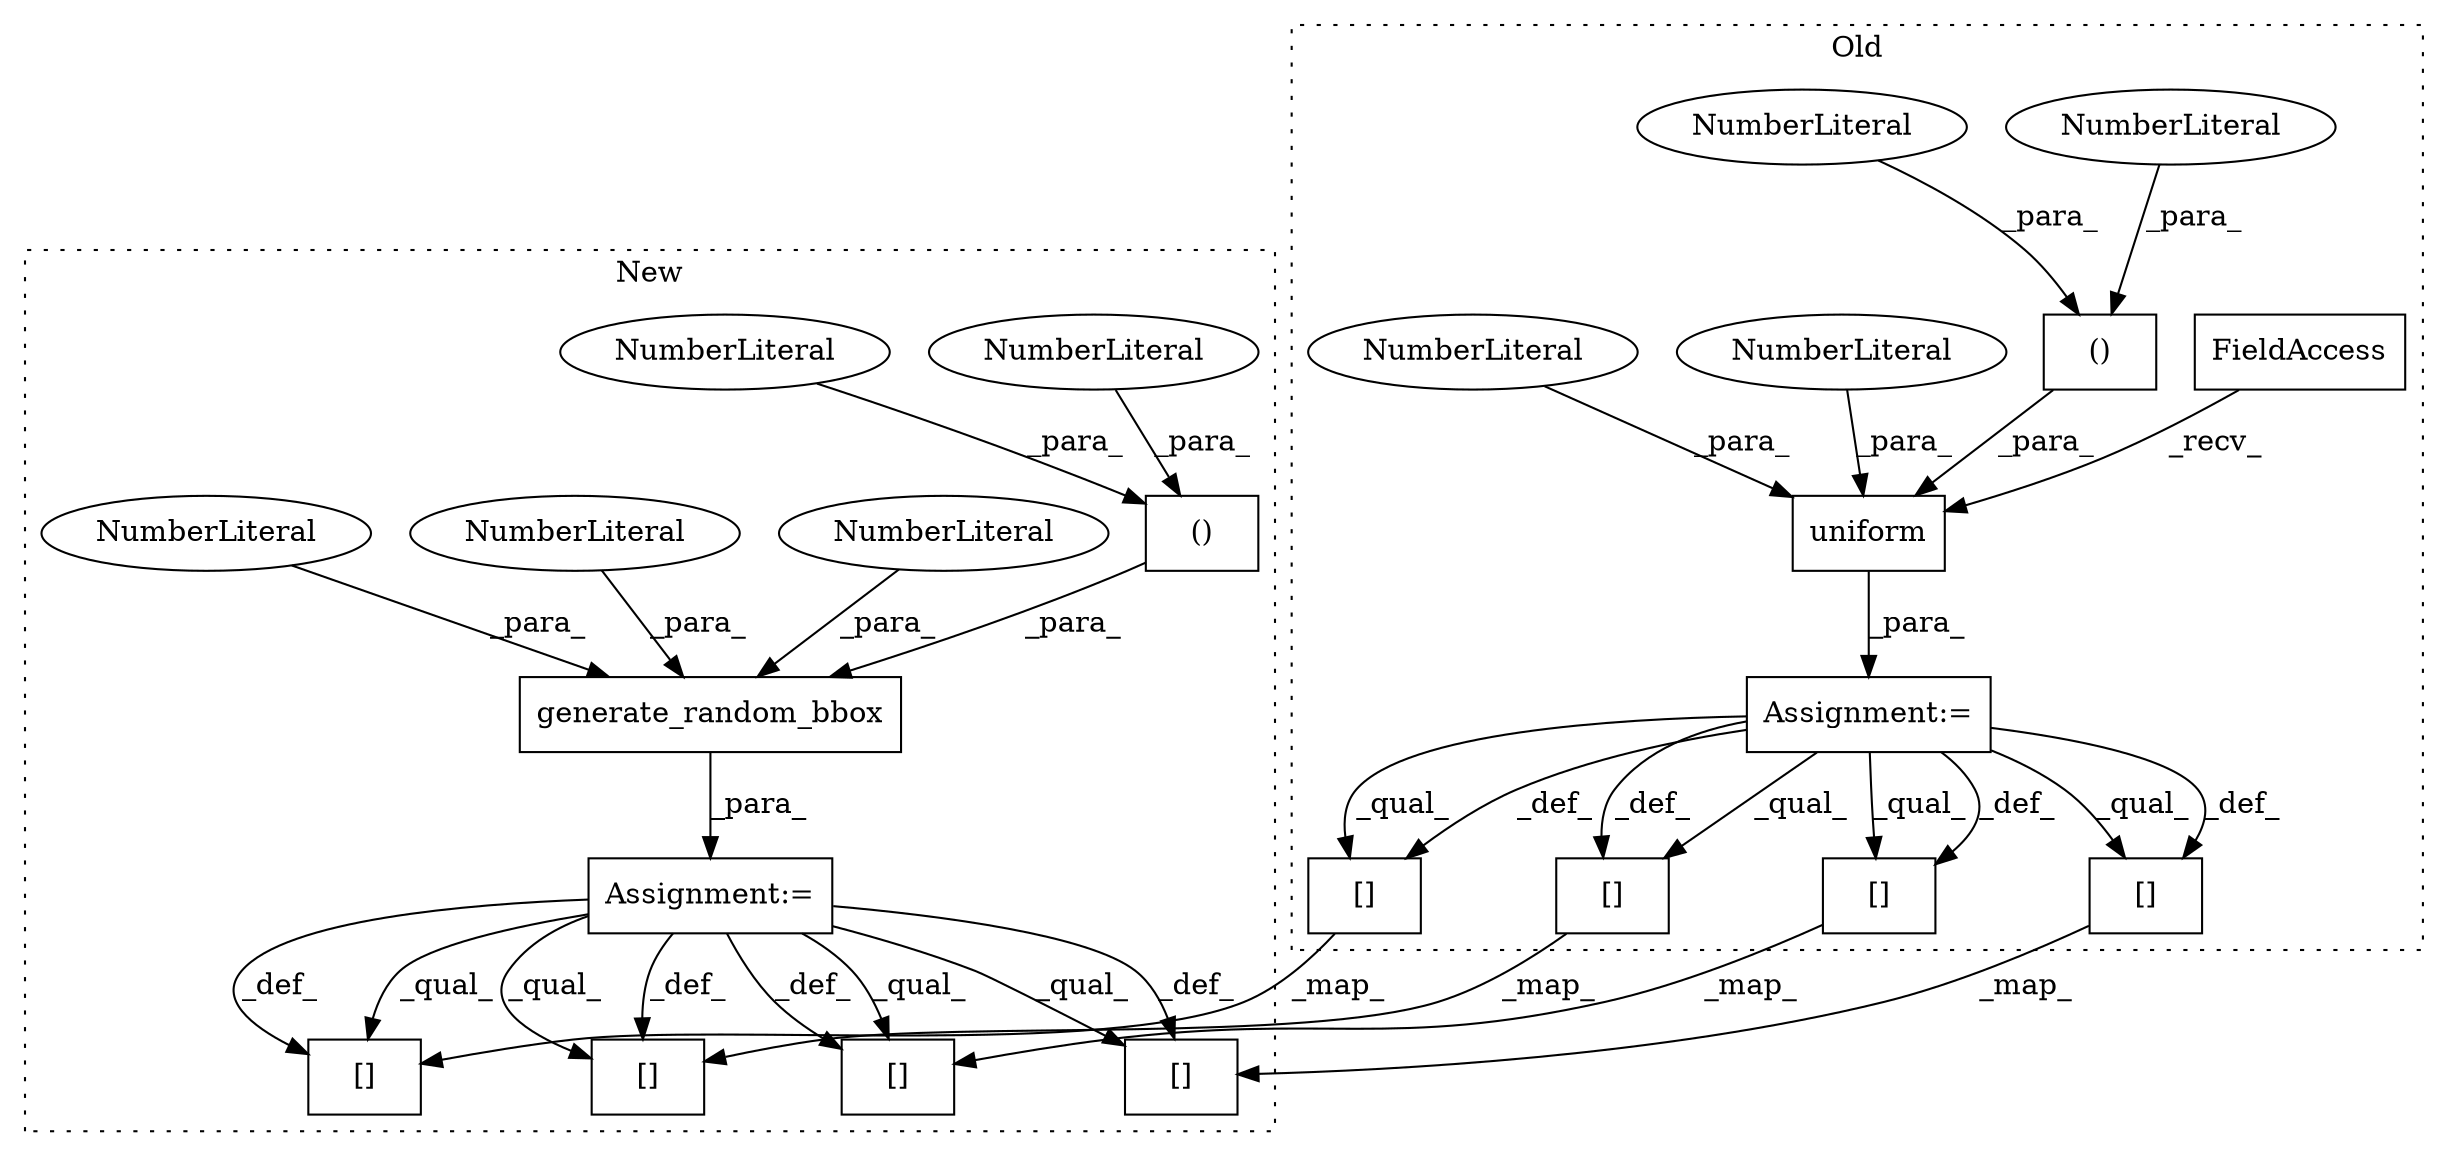 digraph G {
subgraph cluster0 {
1 [label="uniform" a="32" s="292,330" l="8,2" shape="box"];
3 [label="()" a="106" s="314" l="16" shape="box"];
7 [label="NumberLiteral" a="34" s="329" l="1" shape="ellipse"];
10 [label="FieldAccess" a="22" s="279" l="12" shape="box"];
12 [label="[]" a="2" s="626,675" l="19,2" shape="box"];
13 [label="NumberLiteral" a="34" s="314" l="2" shape="ellipse"];
14 [label="[]" a="2" s="414,463" l="19,2" shape="box"];
18 [label="[]" a="2" s="732,781" l="19,2" shape="box"];
19 [label="NumberLiteral" a="34" s="304" l="4" shape="ellipse"];
20 [label="[]" a="2" s="520,569" l="19,2" shape="box"];
22 [label="NumberLiteral" a="34" s="300" l="3" shape="ellipse"];
23 [label="Assignment:=" a="7" s="278" l="1" shape="box"];
label = "Old";
style="dotted";
}
subgraph cluster1 {
2 [label="generate_random_bbox" a="32" s="345,397" l="21,1" shape="box"];
4 [label="()" a="106" s="374" l="17" shape="box"];
5 [label="NumberLiteral" a="34" s="395" l="2" shape="ellipse"];
6 [label="NumberLiteral" a="34" s="393" l="1" shape="ellipse"];
8 [label="NumberLiteral" a="34" s="389" l="2" shape="ellipse"];
9 [label="NumberLiteral" a="34" s="374" l="2" shape="ellipse"];
11 [label="[]" a="2" s="692,741" l="19,2" shape="box"];
15 [label="[]" a="2" s="480,529" l="19,2" shape="box"];
16 [label="NumberLiteral" a="34" s="366" l="2" shape="ellipse"];
17 [label="[]" a="2" s="798,847" l="19,2" shape="box"];
21 [label="[]" a="2" s="586,635" l="19,2" shape="box"];
24 [label="Assignment:=" a="7" s="344" l="1" shape="box"];
label = "New";
style="dotted";
}
1 -> 23 [label="_para_"];
2 -> 24 [label="_para_"];
3 -> 1 [label="_para_"];
4 -> 2 [label="_para_"];
5 -> 2 [label="_para_"];
6 -> 2 [label="_para_"];
7 -> 3 [label="_para_"];
8 -> 4 [label="_para_"];
9 -> 4 [label="_para_"];
10 -> 1 [label="_recv_"];
12 -> 11 [label="_map_"];
13 -> 3 [label="_para_"];
14 -> 15 [label="_map_"];
16 -> 2 [label="_para_"];
18 -> 17 [label="_map_"];
19 -> 1 [label="_para_"];
20 -> 21 [label="_map_"];
22 -> 1 [label="_para_"];
23 -> 18 [label="_def_"];
23 -> 20 [label="_qual_"];
23 -> 18 [label="_qual_"];
23 -> 14 [label="_def_"];
23 -> 20 [label="_def_"];
23 -> 12 [label="_def_"];
23 -> 14 [label="_qual_"];
23 -> 12 [label="_qual_"];
24 -> 11 [label="_def_"];
24 -> 15 [label="_qual_"];
24 -> 15 [label="_def_"];
24 -> 21 [label="_qual_"];
24 -> 11 [label="_qual_"];
24 -> 17 [label="_def_"];
24 -> 21 [label="_def_"];
24 -> 17 [label="_qual_"];
}
